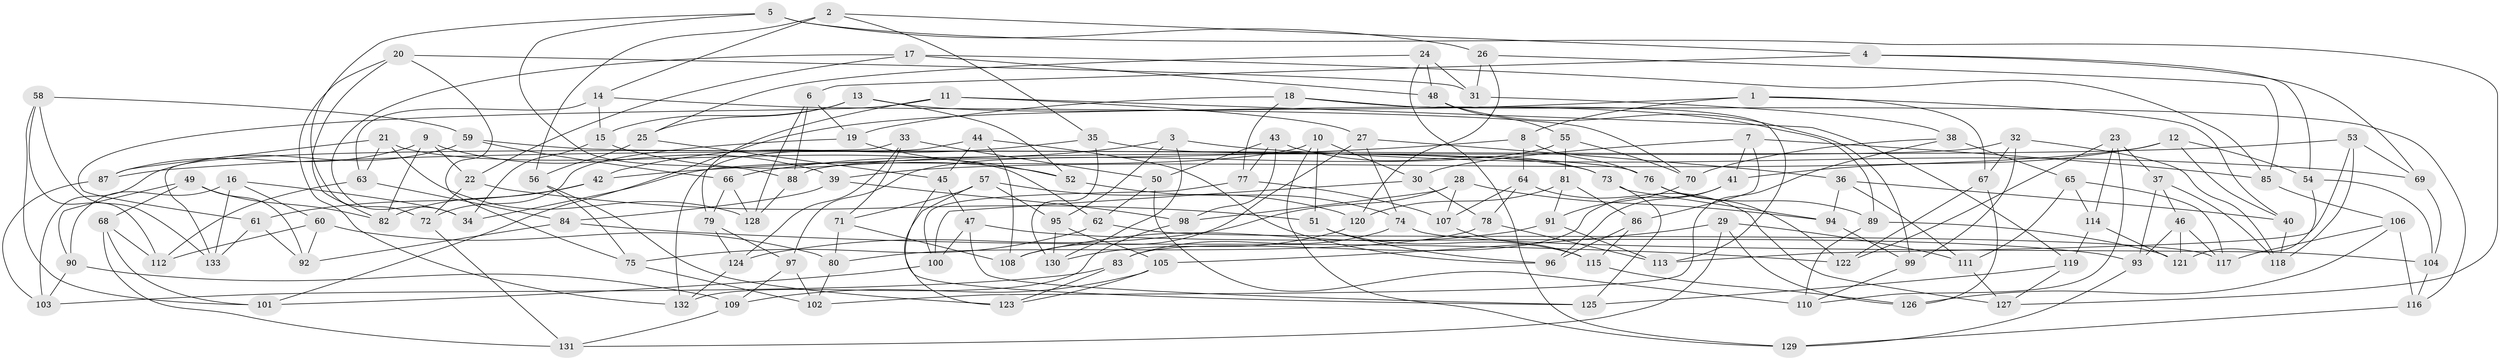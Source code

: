 // coarse degree distribution, {4: 0.5063291139240507, 9: 0.02531645569620253, 6: 0.24050632911392406, 8: 0.08860759493670886, 5: 0.02531645569620253, 3: 0.05063291139240506, 10: 0.0379746835443038, 7: 0.02531645569620253}
// Generated by graph-tools (version 1.1) at 2025/20/03/04/25 18:20:51]
// undirected, 133 vertices, 266 edges
graph export_dot {
graph [start="1"]
  node [color=gray90,style=filled];
  1;
  2;
  3;
  4;
  5;
  6;
  7;
  8;
  9;
  10;
  11;
  12;
  13;
  14;
  15;
  16;
  17;
  18;
  19;
  20;
  21;
  22;
  23;
  24;
  25;
  26;
  27;
  28;
  29;
  30;
  31;
  32;
  33;
  34;
  35;
  36;
  37;
  38;
  39;
  40;
  41;
  42;
  43;
  44;
  45;
  46;
  47;
  48;
  49;
  50;
  51;
  52;
  53;
  54;
  55;
  56;
  57;
  58;
  59;
  60;
  61;
  62;
  63;
  64;
  65;
  66;
  67;
  68;
  69;
  70;
  71;
  72;
  73;
  74;
  75;
  76;
  77;
  78;
  79;
  80;
  81;
  82;
  83;
  84;
  85;
  86;
  87;
  88;
  89;
  90;
  91;
  92;
  93;
  94;
  95;
  96;
  97;
  98;
  99;
  100;
  101;
  102;
  103;
  104;
  105;
  106;
  107;
  108;
  109;
  110;
  111;
  112;
  113;
  114;
  115;
  116;
  117;
  118;
  119;
  120;
  121;
  122;
  123;
  124;
  125;
  126;
  127;
  128;
  129;
  130;
  131;
  132;
  133;
  1 -- 67;
  1 -- 101;
  1 -- 8;
  1 -- 40;
  2 -- 14;
  2 -- 4;
  2 -- 35;
  2 -- 56;
  3 -- 66;
  3 -- 69;
  3 -- 130;
  3 -- 95;
  4 -- 6;
  4 -- 54;
  4 -- 69;
  5 -- 127;
  5 -- 88;
  5 -- 26;
  5 -- 72;
  6 -- 128;
  6 -- 88;
  6 -- 19;
  7 -- 30;
  7 -- 86;
  7 -- 41;
  7 -- 85;
  8 -- 42;
  8 -- 64;
  8 -- 76;
  9 -- 39;
  9 -- 87;
  9 -- 82;
  9 -- 22;
  10 -- 51;
  10 -- 129;
  10 -- 30;
  10 -- 34;
  11 -- 119;
  11 -- 27;
  11 -- 61;
  11 -- 79;
  12 -- 39;
  12 -- 41;
  12 -- 40;
  12 -- 54;
  13 -- 52;
  13 -- 15;
  13 -- 25;
  13 -- 89;
  14 -- 15;
  14 -- 70;
  14 -- 63;
  15 -- 34;
  15 -- 52;
  16 -- 133;
  16 -- 60;
  16 -- 90;
  16 -- 34;
  17 -- 48;
  17 -- 34;
  17 -- 22;
  17 -- 85;
  18 -- 19;
  18 -- 77;
  18 -- 113;
  18 -- 116;
  19 -- 72;
  19 -- 52;
  20 -- 132;
  20 -- 82;
  20 -- 75;
  20 -- 31;
  21 -- 87;
  21 -- 63;
  21 -- 62;
  21 -- 128;
  22 -- 72;
  22 -- 51;
  23 -- 37;
  23 -- 110;
  23 -- 114;
  23 -- 122;
  24 -- 129;
  24 -- 48;
  24 -- 31;
  24 -- 25;
  25 -- 56;
  25 -- 45;
  26 -- 31;
  26 -- 120;
  26 -- 85;
  27 -- 36;
  27 -- 74;
  27 -- 108;
  28 -- 98;
  28 -- 107;
  28 -- 124;
  28 -- 94;
  29 -- 111;
  29 -- 105;
  29 -- 131;
  29 -- 126;
  30 -- 100;
  30 -- 78;
  31 -- 38;
  32 -- 88;
  32 -- 99;
  32 -- 67;
  32 -- 118;
  33 -- 50;
  33 -- 71;
  33 -- 133;
  33 -- 124;
  35 -- 73;
  35 -- 42;
  35 -- 130;
  36 -- 40;
  36 -- 94;
  36 -- 111;
  37 -- 118;
  37 -- 46;
  37 -- 93;
  38 -- 70;
  38 -- 102;
  38 -- 65;
  39 -- 98;
  39 -- 84;
  40 -- 118;
  41 -- 96;
  41 -- 83;
  42 -- 61;
  42 -- 82;
  43 -- 77;
  43 -- 73;
  43 -- 50;
  43 -- 98;
  44 -- 96;
  44 -- 132;
  44 -- 108;
  44 -- 45;
  45 -- 47;
  45 -- 125;
  46 -- 93;
  46 -- 117;
  46 -- 121;
  47 -- 93;
  47 -- 125;
  47 -- 100;
  48 -- 99;
  48 -- 55;
  49 -- 92;
  49 -- 90;
  49 -- 68;
  49 -- 82;
  50 -- 62;
  50 -- 110;
  51 -- 115;
  51 -- 96;
  52 -- 74;
  53 -- 69;
  53 -- 87;
  53 -- 118;
  53 -- 113;
  54 -- 121;
  54 -- 104;
  55 -- 81;
  55 -- 97;
  55 -- 70;
  56 -- 75;
  56 -- 123;
  57 -- 71;
  57 -- 123;
  57 -- 120;
  57 -- 95;
  58 -- 112;
  58 -- 133;
  58 -- 101;
  58 -- 59;
  59 -- 76;
  59 -- 103;
  59 -- 66;
  60 -- 92;
  60 -- 112;
  60 -- 80;
  61 -- 92;
  61 -- 133;
  62 -- 75;
  62 -- 117;
  63 -- 84;
  63 -- 112;
  64 -- 107;
  64 -- 78;
  64 -- 127;
  65 -- 114;
  65 -- 111;
  65 -- 117;
  66 -- 79;
  66 -- 128;
  67 -- 122;
  67 -- 126;
  68 -- 101;
  68 -- 112;
  68 -- 131;
  69 -- 104;
  70 -- 91;
  71 -- 108;
  71 -- 80;
  72 -- 131;
  73 -- 125;
  73 -- 94;
  74 -- 104;
  74 -- 83;
  75 -- 102;
  76 -- 89;
  76 -- 122;
  77 -- 107;
  77 -- 100;
  78 -- 80;
  78 -- 113;
  79 -- 97;
  79 -- 124;
  80 -- 102;
  81 -- 86;
  81 -- 91;
  81 -- 120;
  83 -- 123;
  83 -- 103;
  84 -- 92;
  84 -- 122;
  85 -- 106;
  86 -- 96;
  86 -- 115;
  87 -- 103;
  88 -- 128;
  89 -- 121;
  89 -- 110;
  90 -- 103;
  90 -- 109;
  91 -- 113;
  91 -- 108;
  93 -- 129;
  94 -- 99;
  95 -- 130;
  95 -- 105;
  97 -- 109;
  97 -- 102;
  98 -- 132;
  99 -- 110;
  100 -- 101;
  104 -- 116;
  105 -- 123;
  105 -- 109;
  106 -- 117;
  106 -- 126;
  106 -- 116;
  107 -- 115;
  109 -- 131;
  111 -- 127;
  114 -- 119;
  114 -- 121;
  115 -- 126;
  116 -- 129;
  119 -- 127;
  119 -- 125;
  120 -- 130;
  124 -- 132;
}
